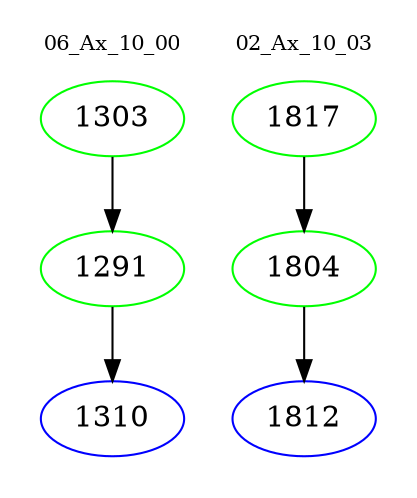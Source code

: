 digraph{
subgraph cluster_0 {
color = white
label = "06_Ax_10_00";
fontsize=10;
T0_1303 [label="1303", color="green"]
T0_1303 -> T0_1291 [color="black"]
T0_1291 [label="1291", color="green"]
T0_1291 -> T0_1310 [color="black"]
T0_1310 [label="1310", color="blue"]
}
subgraph cluster_1 {
color = white
label = "02_Ax_10_03";
fontsize=10;
T1_1817 [label="1817", color="green"]
T1_1817 -> T1_1804 [color="black"]
T1_1804 [label="1804", color="green"]
T1_1804 -> T1_1812 [color="black"]
T1_1812 [label="1812", color="blue"]
}
}
